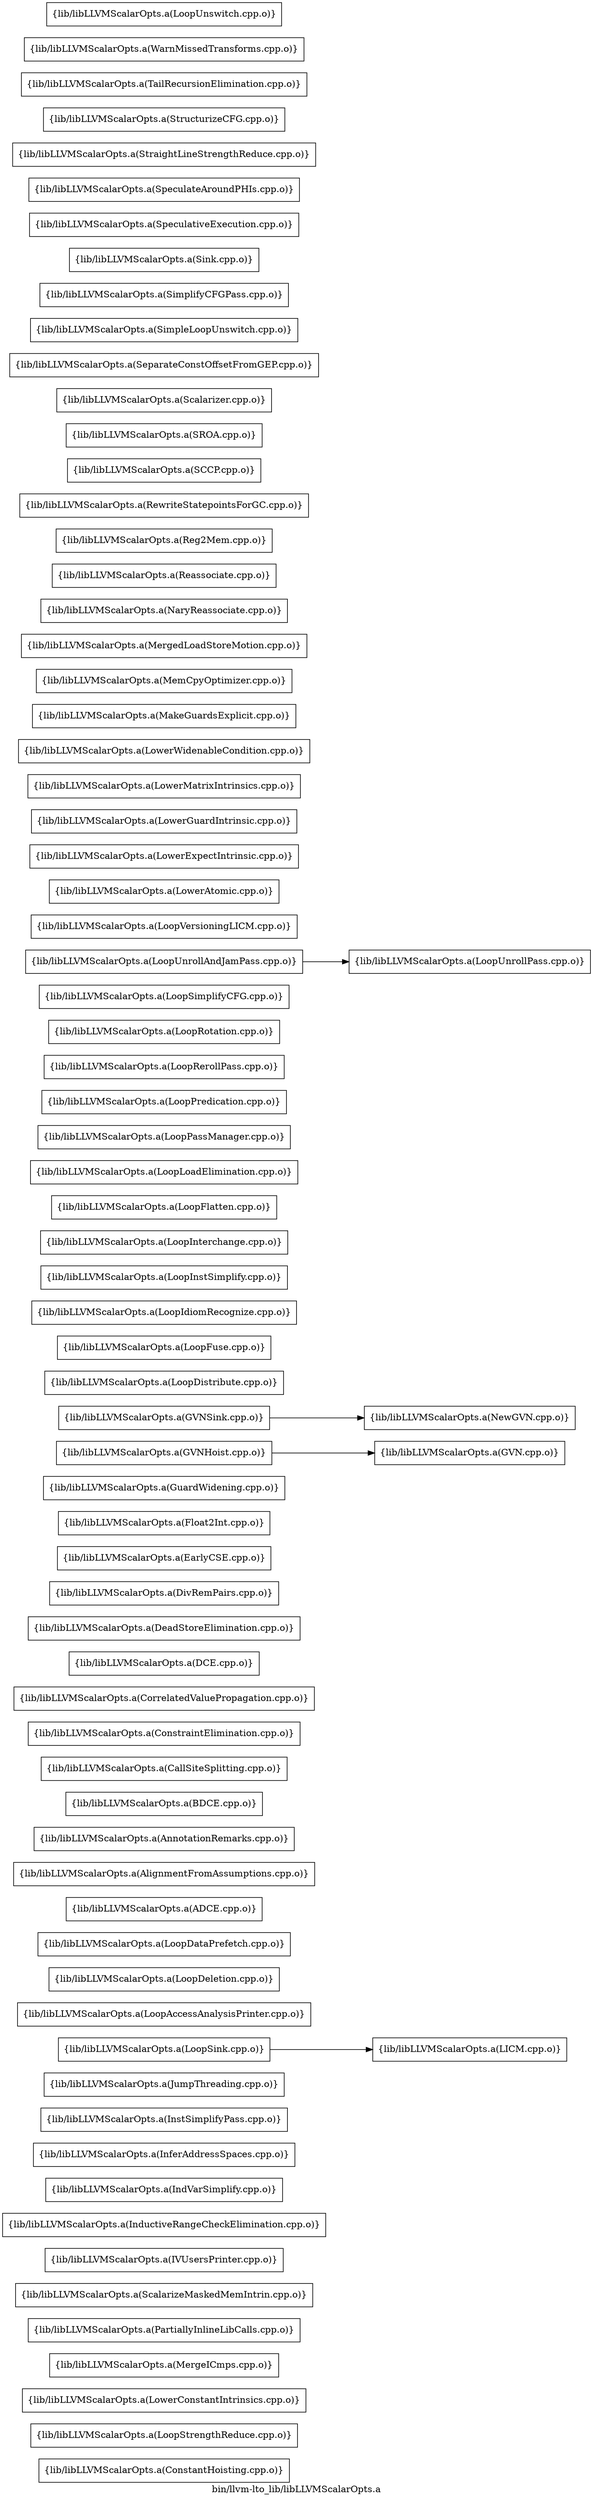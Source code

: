 digraph "bin/llvm-lto_lib/libLLVMScalarOpts.a" {
	label="bin/llvm-lto_lib/libLLVMScalarOpts.a";
	rankdir=LR;

	Node0x556276ffa398 [shape=record,shape=box,group=0,label="{lib/libLLVMScalarOpts.a(ConstantHoisting.cpp.o)}"];
	Node0x556276ffa1b8 [shape=record,shape=box,group=0,label="{lib/libLLVMScalarOpts.a(LoopStrengthReduce.cpp.o)}"];
	Node0x556277018ed8 [shape=record,shape=box,group=0,label="{lib/libLLVMScalarOpts.a(LowerConstantIntrinsics.cpp.o)}"];
	Node0x556276ffa2f8 [shape=record,shape=box,group=0,label="{lib/libLLVMScalarOpts.a(MergeICmps.cpp.o)}"];
	Node0x556276ffc3c8 [shape=record,shape=box,group=0,label="{lib/libLLVMScalarOpts.a(PartiallyInlineLibCalls.cpp.o)}"];
	Node0x55627701afa8 [shape=record,shape=box,group=0,label="{lib/libLLVMScalarOpts.a(ScalarizeMaskedMemIntrin.cpp.o)}"];
	Node0x55627700c9f8 [shape=record,shape=box,group=0,label="{lib/libLLVMScalarOpts.a(IVUsersPrinter.cpp.o)}"];
	Node0x55627700d5d8 [shape=record,shape=box,group=0,label="{lib/libLLVMScalarOpts.a(InductiveRangeCheckElimination.cpp.o)}"];
	Node0x55627700e2f8 [shape=record,shape=box,group=0,label="{lib/libLLVMScalarOpts.a(IndVarSimplify.cpp.o)}"];
	Node0x55627700a018 [shape=record,shape=box,group=0,label="{lib/libLLVMScalarOpts.a(InferAddressSpaces.cpp.o)}"];
	Node0x556277009ac8 [shape=record,shape=box,group=0,label="{lib/libLLVMScalarOpts.a(InstSimplifyPass.cpp.o)}"];
	Node0x55627700a748 [shape=record,shape=box,group=0,label="{lib/libLLVMScalarOpts.a(JumpThreading.cpp.o)}"];
	Node0x55627700b3c8 [shape=record,shape=box,group=0,label="{lib/libLLVMScalarOpts.a(LICM.cpp.o)}"];
	Node0x55627700abf8 [shape=record,shape=box,group=0,label="{lib/libLLVMScalarOpts.a(LoopAccessAnalysisPrinter.cpp.o)}"];
	Node0x55627700bdc8 [shape=record,shape=box,group=0,label="{lib/libLLVMScalarOpts.a(LoopSink.cpp.o)}"];
	Node0x55627700bdc8 -> Node0x55627700b3c8;
	Node0x556277007e58 [shape=record,shape=box,group=0,label="{lib/libLLVMScalarOpts.a(LoopDeletion.cpp.o)}"];
	Node0x556277006f58 [shape=record,shape=box,group=0,label="{lib/libLLVMScalarOpts.a(LoopDataPrefetch.cpp.o)}"];
	Node0x556276ff7968 [shape=record,shape=box,group=0,label="{lib/libLLVMScalarOpts.a(ADCE.cpp.o)}"];
	Node0x556276ff7238 [shape=record,shape=box,group=0,label="{lib/libLLVMScalarOpts.a(AlignmentFromAssumptions.cpp.o)}"];
	Node0x556276ff6928 [shape=record,shape=box,group=0,label="{lib/libLLVMScalarOpts.a(AnnotationRemarks.cpp.o)}"];
	Node0x556276ff6158 [shape=record,shape=box,group=0,label="{lib/libLLVMScalarOpts.a(BDCE.cpp.o)}"];
	Node0x556276ff5a78 [shape=record,shape=box,group=0,label="{lib/libLLVMScalarOpts.a(CallSiteSplitting.cpp.o)}"];
	Node0x556277015aa8 [shape=record,shape=box,group=0,label="{lib/libLLVMScalarOpts.a(ConstraintElimination.cpp.o)}"];
	Node0x556277015738 [shape=record,shape=box,group=0,label="{lib/libLLVMScalarOpts.a(CorrelatedValuePropagation.cpp.o)}"];
	Node0x556277013b18 [shape=record,shape=box,group=0,label="{lib/libLLVMScalarOpts.a(DCE.cpp.o)}"];
	Node0x556277014888 [shape=record,shape=box,group=0,label="{lib/libLLVMScalarOpts.a(DeadStoreElimination.cpp.o)}"];
	Node0x556277017b28 [shape=record,shape=box,group=0,label="{lib/libLLVMScalarOpts.a(DivRemPairs.cpp.o)}"];
	Node0x556277017588 [shape=record,shape=box,group=0,label="{lib/libLLVMScalarOpts.a(EarlyCSE.cpp.o)}"];
	Node0x556277018208 [shape=record,shape=box,group=0,label="{lib/libLLVMScalarOpts.a(Float2Int.cpp.o)}"];
	Node0x5562770166d8 [shape=record,shape=box,group=0,label="{lib/libLLVMScalarOpts.a(GuardWidening.cpp.o)}"];
	Node0x5562770173f8 [shape=record,shape=box,group=0,label="{lib/libLLVMScalarOpts.a(GVN.cpp.o)}"];
	Node0x556277016bd8 [shape=record,shape=box,group=0,label="{lib/libLLVMScalarOpts.a(GVNHoist.cpp.o)}"];
	Node0x556277016bd8 -> Node0x5562770173f8;
	Node0x556276ffc9b8 [shape=record,shape=box,group=0,label="{lib/libLLVMScalarOpts.a(GVNSink.cpp.o)}"];
	Node0x556276ffc9b8 -> Node0x556276ffb748;
	Node0x55627700fce8 [shape=record,shape=box,group=0,label="{lib/libLLVMScalarOpts.a(LoopDistribute.cpp.o)}"];
	Node0x556277010508 [shape=record,shape=box,group=0,label="{lib/libLLVMScalarOpts.a(LoopFuse.cpp.o)}"];
	Node0x556277010968 [shape=record,shape=box,group=0,label="{lib/libLLVMScalarOpts.a(LoopIdiomRecognize.cpp.o)}"];
	Node0x556277010fa8 [shape=record,shape=box,group=0,label="{lib/libLLVMScalarOpts.a(LoopInstSimplify.cpp.o)}"];
	Node0x5562770117c8 [shape=record,shape=box,group=0,label="{lib/libLLVMScalarOpts.a(LoopInterchange.cpp.o)}"];
	Node0x556277012128 [shape=record,shape=box,group=0,label="{lib/libLLVMScalarOpts.a(LoopFlatten.cpp.o)}"];
	Node0x556277012718 [shape=record,shape=box,group=0,label="{lib/libLLVMScalarOpts.a(LoopLoadElimination.cpp.o)}"];
	Node0x556277013028 [shape=record,shape=box,group=0,label="{lib/libLLVMScalarOpts.a(LoopPassManager.cpp.o)}"];
	Node0x556277013a28 [shape=record,shape=box,group=0,label="{lib/libLLVMScalarOpts.a(LoopPredication.cpp.o)}"];
	Node0x556277009e38 [shape=record,shape=box,group=0,label="{lib/libLLVMScalarOpts.a(LoopRerollPass.cpp.o)}"];
	Node0x55627700a608 [shape=record,shape=box,group=0,label="{lib/libLLVMScalarOpts.a(LoopRotation.cpp.o)}"];
	Node0x556276ff8098 [shape=record,shape=box,group=0,label="{lib/libLLVMScalarOpts.a(LoopSimplifyCFG.cpp.o)}"];
	Node0x556276ff9ad8 [shape=record,shape=box,group=0,label="{lib/libLLVMScalarOpts.a(LoopUnrollPass.cpp.o)}"];
	Node0x556276ff93a8 [shape=record,shape=box,group=0,label="{lib/libLLVMScalarOpts.a(LoopUnrollAndJamPass.cpp.o)}"];
	Node0x556276ff93a8 -> Node0x556276ff9ad8;
	Node0x55627701a968 [shape=record,shape=box,group=0,label="{lib/libLLVMScalarOpts.a(LoopVersioningLICM.cpp.o)}"];
	Node0x556277018898 [shape=record,shape=box,group=0,label="{lib/libLLVMScalarOpts.a(LowerAtomic.cpp.o)}"];
	Node0x556277019748 [shape=record,shape=box,group=0,label="{lib/libLLVMScalarOpts.a(LowerExpectIntrinsic.cpp.o)}"];
	Node0x55627701c808 [shape=record,shape=box,group=0,label="{lib/libLLVMScalarOpts.a(LowerGuardIntrinsic.cpp.o)}"];
	Node0x55627701cbc8 [shape=record,shape=box,group=0,label="{lib/libLLVMScalarOpts.a(LowerMatrixIntrinsics.cpp.o)}"];
	Node0x556276ff8fe8 [shape=record,shape=box,group=0,label="{lib/libLLVMScalarOpts.a(LowerWidenableCondition.cpp.o)}"];
	Node0x556276ff89f8 [shape=record,shape=box,group=0,label="{lib/libLLVMScalarOpts.a(MakeGuardsExplicit.cpp.o)}"];
	Node0x556276ff9b28 [shape=record,shape=box,group=0,label="{lib/libLLVMScalarOpts.a(MemCpyOptimizer.cpp.o)}"];
	Node0x556276ffa0c8 [shape=record,shape=box,group=0,label="{lib/libLLVMScalarOpts.a(MergedLoadStoreMotion.cpp.o)}"];
	Node0x556276ffaac8 [shape=record,shape=box,group=0,label="{lib/libLLVMScalarOpts.a(NaryReassociate.cpp.o)}"];
	Node0x556276ffb748 [shape=record,shape=box,group=0,label="{lib/libLLVMScalarOpts.a(NewGVN.cpp.o)}"];
	Node0x556276ffbbf8 [shape=record,shape=box,group=0,label="{lib/libLLVMScalarOpts.a(Reassociate.cpp.o)}"];
	Node0x556276ffcb98 [shape=record,shape=box,group=0,label="{lib/libLLVMScalarOpts.a(Reg2Mem.cpp.o)}"];
	Node0x556276ffd778 [shape=record,shape=box,group=0,label="{lib/libLLVMScalarOpts.a(RewriteStatepointsForGC.cpp.o)}"];
	Node0x55627701c8a8 [shape=record,shape=box,group=0,label="{lib/libLLVMScalarOpts.a(SCCP.cpp.o)}"];
	Node0x55627701d3e8 [shape=record,shape=box,group=0,label="{lib/libLLVMScalarOpts.a(SROA.cpp.o)}"];
	Node0x55627701b8b8 [shape=record,shape=box,group=0,label="{lib/libLLVMScalarOpts.a(Scalarizer.cpp.o)}"];
	Node0x55627701bc78 [shape=record,shape=box,group=0,label="{lib/libLLVMScalarOpts.a(SeparateConstOffsetFromGEP.cpp.o)}"];
	Node0x55627701a1e8 [shape=record,shape=box,group=0,label="{lib/libLLVMScalarOpts.a(SimpleLoopUnswitch.cpp.o)}"];
	Node0x55627701ae68 [shape=record,shape=box,group=0,label="{lib/libLLVMScalarOpts.a(SimplifyCFGPass.cpp.o)}"];
	Node0x55627701a878 [shape=record,shape=box,group=0,label="{lib/libLLVMScalarOpts.a(Sink.cpp.o)}"];
	Node0x556277018c58 [shape=record,shape=box,group=0,label="{lib/libLLVMScalarOpts.a(SpeculativeExecution.cpp.o)}"];
	Node0x556277019978 [shape=record,shape=box,group=0,label="{lib/libLLVMScalarOpts.a(SpeculateAroundPHIs.cpp.o)}"];
	Node0x556277019248 [shape=record,shape=box,group=0,label="{lib/libLLVMScalarOpts.a(StraightLineStrengthReduce.cpp.o)}"];
	Node0x556277005ba8 [shape=record,shape=box,group=0,label="{lib/libLLVMScalarOpts.a(StructurizeCFG.cpp.o)}"];
	Node0x556277004d48 [shape=record,shape=box,group=0,label="{lib/libLLVMScalarOpts.a(TailRecursionElimination.cpp.o)}"];
	Node0x5562770068c8 [shape=record,shape=box,group=0,label="{lib/libLLVMScalarOpts.a(WarnMissedTransforms.cpp.o)}"];
	Node0x55627701a2d8 [shape=record,shape=box,group=0,label="{lib/libLLVMScalarOpts.a(LoopUnswitch.cpp.o)}"];
}
